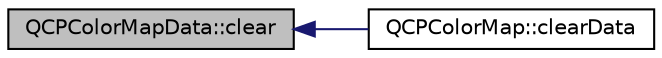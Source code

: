 digraph "QCPColorMapData::clear"
{
  edge [fontname="Helvetica",fontsize="10",labelfontname="Helvetica",labelfontsize="10"];
  node [fontname="Helvetica",fontsize="10",shape=record];
  rankdir="LR";
  Node19 [label="QCPColorMapData::clear",height=0.2,width=0.4,color="black", fillcolor="grey75", style="filled", fontcolor="black"];
  Node19 -> Node20 [dir="back",color="midnightblue",fontsize="10",style="solid",fontname="Helvetica"];
  Node20 [label="QCPColorMap::clearData",height=0.2,width=0.4,color="black", fillcolor="white", style="filled",URL="$class_q_c_p_color_map.html#a0545dce5383766885912331705a8e099"];
}
